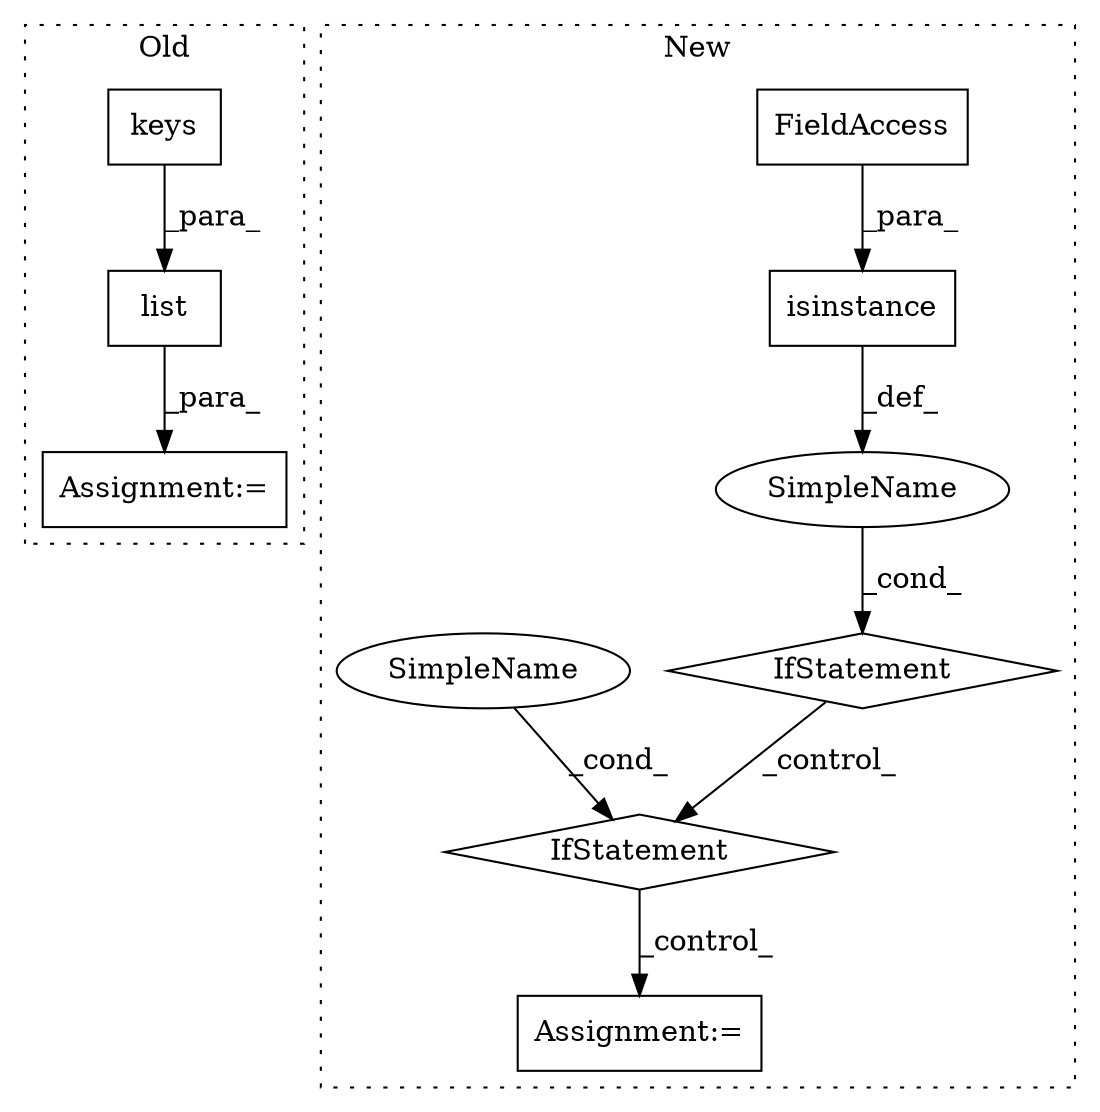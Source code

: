 digraph G {
subgraph cluster0 {
1 [label="keys" a="32" s="13143" l="6" shape="box"];
7 [label="Assignment:=" a="7" s="13119" l="1" shape="box"];
8 [label="list" a="32" s="13134,13149" l="5,1" shape="box"];
label = "Old";
style="dotted";
}
subgraph cluster1 {
2 [label="isinstance" a="32" s="13087,13109" l="11,1" shape="box"];
3 [label="IfStatement" a="25" s="13083,13110" l="4,2" shape="diamond"];
4 [label="SimpleName" a="42" s="" l="" shape="ellipse"];
5 [label="IfStatement" a="25" s="13265,13292" l="4,2" shape="diamond"];
6 [label="FieldAccess" a="22" s="13105" l="4" shape="box"];
9 [label="Assignment:=" a="7" s="13309" l="1" shape="box"];
10 [label="SimpleName" a="42" s="" l="" shape="ellipse"];
label = "New";
style="dotted";
}
1 -> 8 [label="_para_"];
2 -> 4 [label="_def_"];
3 -> 5 [label="_control_"];
4 -> 3 [label="_cond_"];
5 -> 9 [label="_control_"];
6 -> 2 [label="_para_"];
8 -> 7 [label="_para_"];
10 -> 5 [label="_cond_"];
}